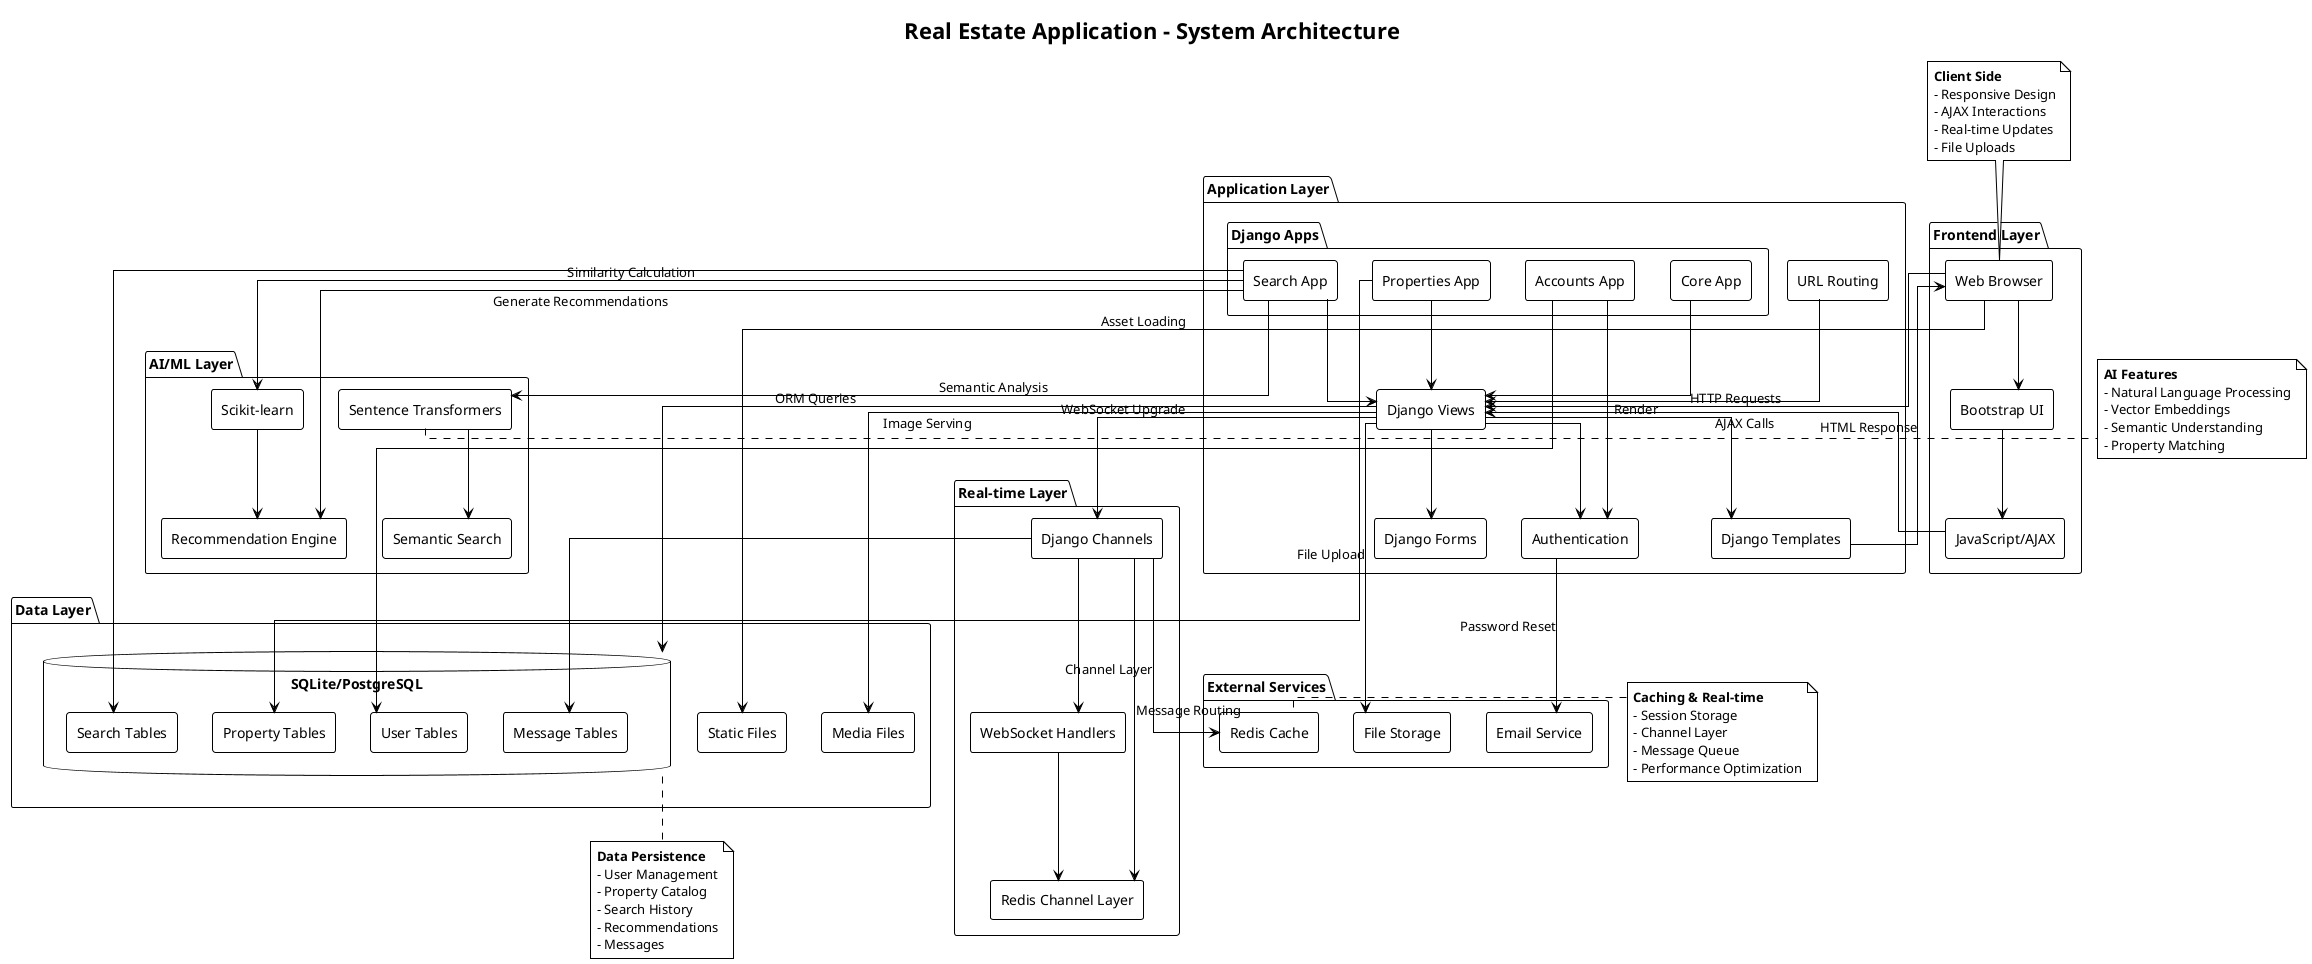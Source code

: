 @startuml System_Architecture

!theme plain
skinparam componentStyle rectangle
skinparam linetype ortho

title Real Estate Application - System Architecture

package "Frontend Layer" {
    [Web Browser] as browser
    [Bootstrap UI] as ui
    [JavaScript/AJAX] as js
    
    browser --> ui
    ui --> js
}

package "Application Layer" {
    package "Django Apps" {
        [Accounts App] as accounts
        [Properties App] as properties
        [Search App] as search
        [Core App] as core
    }
    
    [Django Views] as views
    [Django Templates] as templates
    [URL Routing] as urls
    [Django Forms] as forms
    [Authentication] as auth
}

package "AI/ML Layer" {
    [Sentence Transformers] as transformers
    [Scikit-learn] as sklearn
    [Recommendation Engine] as recommender
    [Semantic Search] as semantic
    
    transformers --> semantic
    sklearn --> recommender
}

package "Real-time Layer" {
    [Django Channels] as channels
    [WebSocket Handlers] as websockets
    [Redis Channel Layer] as redis_channels
    
    channels --> websockets
    websockets --> redis_channels
}

package "Data Layer" {
    database "SQLite/PostgreSQL" as db {
        [User Tables] as user_tables
        [Property Tables] as property_tables
        [Search Tables] as search_tables
        [Message Tables] as message_tables
    }
    
    [Media Files] as media
    [Static Files] as static
}

package "External Services" {
    [Redis Cache] as redis
    [File Storage] as storage
    [Email Service] as email
}

' Frontend to Application
browser --> views : HTTP Requests
js --> views : AJAX Calls
views --> templates : Render
templates --> browser : HTML Response

' Application Internal
urls --> views
views --> forms
views --> auth
accounts --> auth
properties --> views
search --> views
core --> views

' AI Integration
search --> transformers : Semantic Analysis
search --> sklearn : Similarity Calculation
search --> recommender : Generate Recommendations

' Real-time Communication
views --> channels : WebSocket Upgrade
channels --> redis_channels : Message Routing

' Data Access
views --> db : ORM Queries
accounts --> user_tables
properties --> property_tables
search --> search_tables
channels --> message_tables

' External Dependencies
channels --> redis : Channel Layer
views --> storage : File Upload
auth --> email : Password Reset
views --> media : Image Serving
browser --> static : Asset Loading

note top of browser
  **Client Side**
  - Responsive Design
  - AJAX Interactions
  - Real-time Updates
  - File Uploads
end note

note right of transformers
  **AI Features**
  - Natural Language Processing
  - Vector Embeddings
  - Semantic Understanding
  - Property Matching
end note

note bottom of db
  **Data Persistence**
  - User Management
  - Property Catalog
  - Search History
  - Recommendations
  - Messages
end note

note left of redis
  **Caching & Real-time**
  - Session Storage
  - Channel Layer
  - Message Queue
  - Performance Optimization
end note

@enduml
